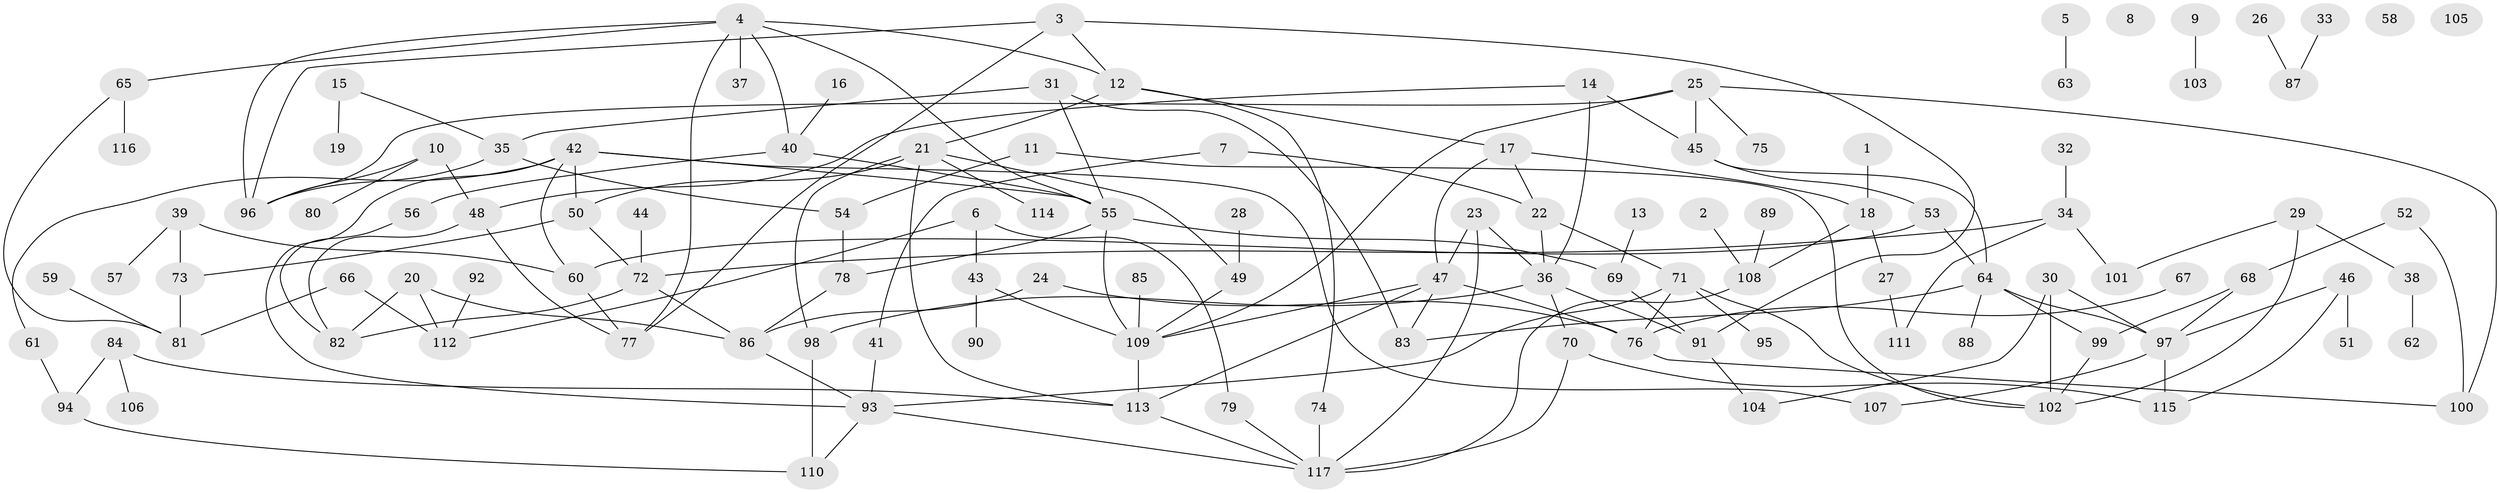 // Generated by graph-tools (version 1.1) at 2025/00/03/09/25 03:00:50]
// undirected, 117 vertices, 167 edges
graph export_dot {
graph [start="1"]
  node [color=gray90,style=filled];
  1;
  2;
  3;
  4;
  5;
  6;
  7;
  8;
  9;
  10;
  11;
  12;
  13;
  14;
  15;
  16;
  17;
  18;
  19;
  20;
  21;
  22;
  23;
  24;
  25;
  26;
  27;
  28;
  29;
  30;
  31;
  32;
  33;
  34;
  35;
  36;
  37;
  38;
  39;
  40;
  41;
  42;
  43;
  44;
  45;
  46;
  47;
  48;
  49;
  50;
  51;
  52;
  53;
  54;
  55;
  56;
  57;
  58;
  59;
  60;
  61;
  62;
  63;
  64;
  65;
  66;
  67;
  68;
  69;
  70;
  71;
  72;
  73;
  74;
  75;
  76;
  77;
  78;
  79;
  80;
  81;
  82;
  83;
  84;
  85;
  86;
  87;
  88;
  89;
  90;
  91;
  92;
  93;
  94;
  95;
  96;
  97;
  98;
  99;
  100;
  101;
  102;
  103;
  104;
  105;
  106;
  107;
  108;
  109;
  110;
  111;
  112;
  113;
  114;
  115;
  116;
  117;
  1 -- 18;
  2 -- 108;
  3 -- 12;
  3 -- 77;
  3 -- 91;
  3 -- 96;
  4 -- 12;
  4 -- 37;
  4 -- 40;
  4 -- 55;
  4 -- 65;
  4 -- 77;
  4 -- 96;
  5 -- 63;
  6 -- 43;
  6 -- 79;
  6 -- 112;
  7 -- 22;
  7 -- 41;
  9 -- 103;
  10 -- 48;
  10 -- 80;
  10 -- 96;
  11 -- 54;
  11 -- 102;
  12 -- 17;
  12 -- 21;
  12 -- 74;
  13 -- 69;
  14 -- 36;
  14 -- 45;
  14 -- 48;
  15 -- 19;
  15 -- 35;
  16 -- 40;
  17 -- 18;
  17 -- 22;
  17 -- 47;
  18 -- 27;
  18 -- 108;
  20 -- 82;
  20 -- 86;
  20 -- 112;
  21 -- 49;
  21 -- 50;
  21 -- 98;
  21 -- 113;
  21 -- 114;
  22 -- 36;
  22 -- 71;
  23 -- 36;
  23 -- 47;
  23 -- 117;
  24 -- 76;
  24 -- 86;
  25 -- 45;
  25 -- 75;
  25 -- 96;
  25 -- 100;
  25 -- 109;
  26 -- 87;
  27 -- 111;
  28 -- 49;
  29 -- 38;
  29 -- 101;
  29 -- 102;
  30 -- 97;
  30 -- 102;
  30 -- 104;
  31 -- 35;
  31 -- 55;
  31 -- 83;
  32 -- 34;
  33 -- 87;
  34 -- 72;
  34 -- 101;
  34 -- 111;
  35 -- 54;
  35 -- 96;
  36 -- 70;
  36 -- 91;
  36 -- 98;
  38 -- 62;
  39 -- 57;
  39 -- 60;
  39 -- 73;
  40 -- 55;
  40 -- 56;
  41 -- 93;
  42 -- 50;
  42 -- 55;
  42 -- 60;
  42 -- 61;
  42 -- 93;
  42 -- 107;
  43 -- 90;
  43 -- 109;
  44 -- 72;
  45 -- 53;
  45 -- 64;
  46 -- 51;
  46 -- 97;
  46 -- 115;
  47 -- 76;
  47 -- 83;
  47 -- 109;
  47 -- 113;
  48 -- 77;
  48 -- 82;
  49 -- 109;
  50 -- 72;
  50 -- 73;
  52 -- 68;
  52 -- 100;
  53 -- 60;
  53 -- 64;
  54 -- 78;
  55 -- 69;
  55 -- 78;
  55 -- 109;
  56 -- 82;
  59 -- 81;
  60 -- 77;
  61 -- 94;
  64 -- 83;
  64 -- 88;
  64 -- 97;
  64 -- 99;
  65 -- 81;
  65 -- 116;
  66 -- 81;
  66 -- 112;
  67 -- 76;
  68 -- 97;
  68 -- 99;
  69 -- 91;
  70 -- 115;
  70 -- 117;
  71 -- 76;
  71 -- 93;
  71 -- 95;
  71 -- 102;
  72 -- 82;
  72 -- 86;
  73 -- 81;
  74 -- 117;
  76 -- 100;
  78 -- 86;
  79 -- 117;
  84 -- 94;
  84 -- 106;
  84 -- 113;
  85 -- 109;
  86 -- 93;
  89 -- 108;
  91 -- 104;
  92 -- 112;
  93 -- 110;
  93 -- 117;
  94 -- 110;
  97 -- 107;
  97 -- 115;
  98 -- 110;
  99 -- 102;
  108 -- 117;
  109 -- 113;
  113 -- 117;
}
